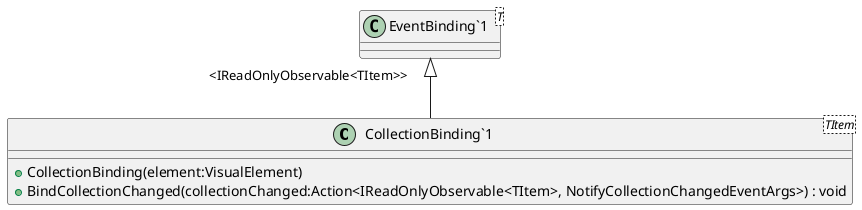 @startuml
class "CollectionBinding`1"<TItem> {
    + CollectionBinding(element:VisualElement)
    + BindCollectionChanged(collectionChanged:Action<IReadOnlyObservable<TItem>, NotifyCollectionChangedEventArgs>) : void
}
class "EventBinding`1"<T> {
}
"EventBinding`1" "<IReadOnlyObservable<TItem>>" <|-- "CollectionBinding`1"
@enduml
